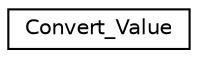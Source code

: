 digraph "Graphical Class Hierarchy"
{
 // LATEX_PDF_SIZE
  edge [fontname="Helvetica",fontsize="10",labelfontname="Helvetica",labelfontsize="10"];
  node [fontname="Helvetica",fontsize="10",shape=record];
  rankdir="LR";
  Node0 [label="Convert_Value",height=0.2,width=0.4,color="black", fillcolor="white", style="filled",URL="$class_convert___value.html",tooltip=" "];
}
